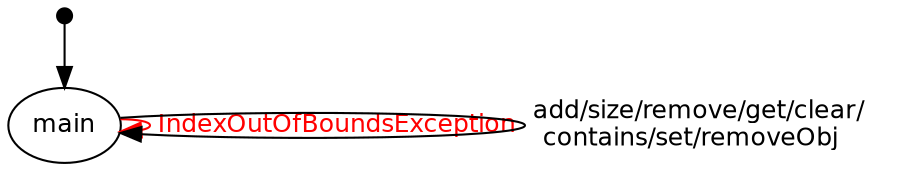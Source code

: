 digraph model {
  graph [ rankdir = "TB", ranksep="0.4", nodesep="0.2" ];
  node [ fontname = "Helvetica", fontsize="12.0", margin="0.07" ];
  edge [ fontname = "Helvetica", fontsize="12.0", margin="0.05" ];
  "" [ shape = "point", height="0.1" ];
  "" -> main
  main	-> main [ label = " IndexOutOfBoundsException " color = "red" fontcolor="red" ];
  main	-> main [ label = " add/size/remove/get/clear/\ncontains/set/removeObj " ];

}
